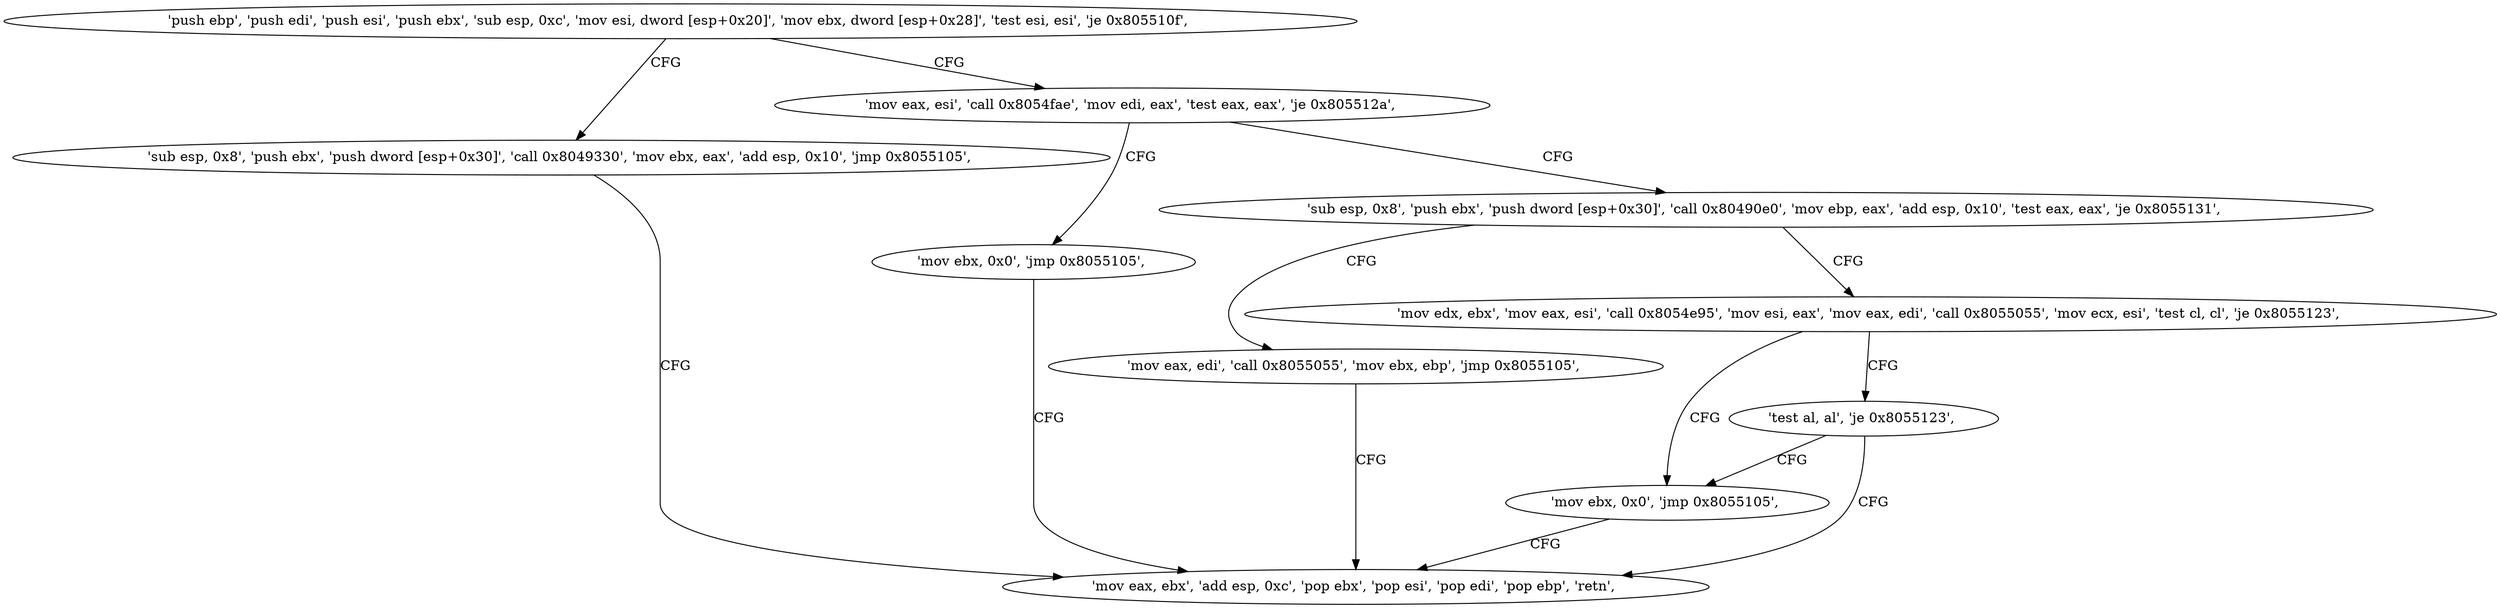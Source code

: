 digraph "func" {
"134566067" [label = "'push ebp', 'push edi', 'push esi', 'push ebx', 'sub esp, 0xc', 'mov esi, dword [esp+0x20]', 'mov ebx, dword [esp+0x28]', 'test esi, esi', 'je 0x805510f', " ]
"134566159" [label = "'sub esp, 0x8', 'push ebx', 'push dword [esp+0x30]', 'call 0x8049330', 'mov ebx, eax', 'add esp, 0x10', 'jmp 0x8055105', " ]
"134566086" [label = "'mov eax, esi', 'call 0x8054fae', 'mov edi, eax', 'test eax, eax', 'je 0x805512a', " ]
"134566149" [label = "'mov eax, ebx', 'add esp, 0xc', 'pop ebx', 'pop esi', 'pop edi', 'pop ebp', 'retn', " ]
"134566186" [label = "'mov ebx, 0x0', 'jmp 0x8055105', " ]
"134566099" [label = "'sub esp, 0x8', 'push ebx', 'push dword [esp+0x30]', 'call 0x80490e0', 'mov ebp, eax', 'add esp, 0x10', 'test eax, eax', 'je 0x8055131', " ]
"134566193" [label = "'mov eax, edi', 'call 0x8055055', 'mov ebx, ebp', 'jmp 0x8055105', " ]
"134566121" [label = "'mov edx, ebx', 'mov eax, esi', 'call 0x8054e95', 'mov esi, eax', 'mov eax, edi', 'call 0x8055055', 'mov ecx, esi', 'test cl, cl', 'je 0x8055123', " ]
"134566179" [label = "'mov ebx, 0x0', 'jmp 0x8055105', " ]
"134566145" [label = "'test al, al', 'je 0x8055123', " ]
"134566067" -> "134566159" [ label = "CFG" ]
"134566067" -> "134566086" [ label = "CFG" ]
"134566159" -> "134566149" [ label = "CFG" ]
"134566086" -> "134566186" [ label = "CFG" ]
"134566086" -> "134566099" [ label = "CFG" ]
"134566186" -> "134566149" [ label = "CFG" ]
"134566099" -> "134566193" [ label = "CFG" ]
"134566099" -> "134566121" [ label = "CFG" ]
"134566193" -> "134566149" [ label = "CFG" ]
"134566121" -> "134566179" [ label = "CFG" ]
"134566121" -> "134566145" [ label = "CFG" ]
"134566179" -> "134566149" [ label = "CFG" ]
"134566145" -> "134566179" [ label = "CFG" ]
"134566145" -> "134566149" [ label = "CFG" ]
}
